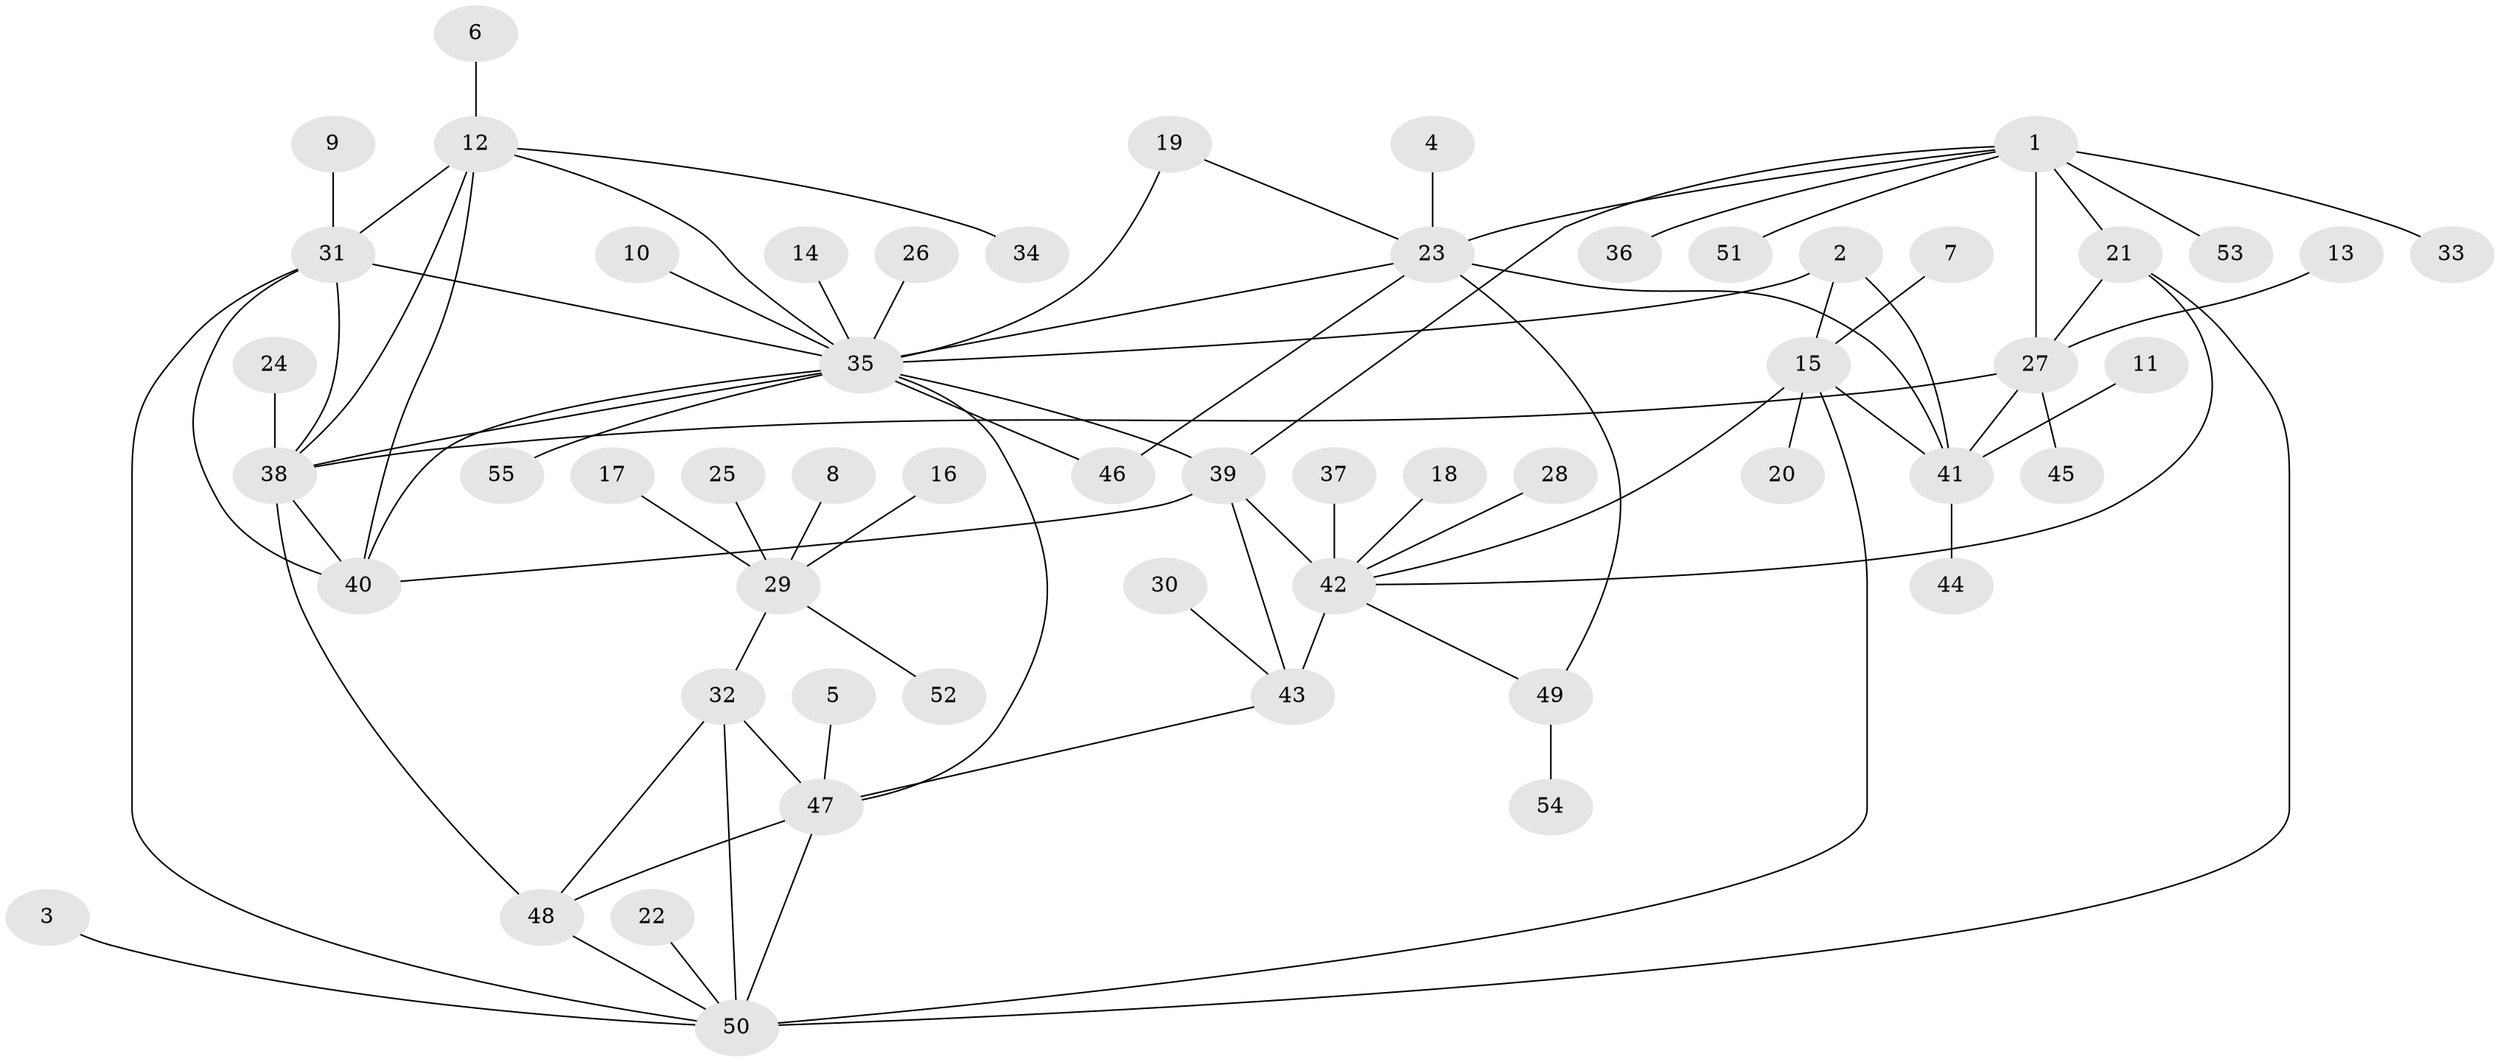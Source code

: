 // original degree distribution, {5: 0.045871559633027525, 7: 0.06422018348623854, 8: 0.03669724770642202, 6: 0.03669724770642202, 10: 0.01834862385321101, 14: 0.009174311926605505, 4: 0.027522935779816515, 9: 0.01834862385321101, 11: 0.009174311926605505, 1: 0.5871559633027523, 3: 0.045871559633027525, 2: 0.10091743119266056}
// Generated by graph-tools (version 1.1) at 2025/26/03/09/25 03:26:45]
// undirected, 55 vertices, 81 edges
graph export_dot {
graph [start="1"]
  node [color=gray90,style=filled];
  1;
  2;
  3;
  4;
  5;
  6;
  7;
  8;
  9;
  10;
  11;
  12;
  13;
  14;
  15;
  16;
  17;
  18;
  19;
  20;
  21;
  22;
  23;
  24;
  25;
  26;
  27;
  28;
  29;
  30;
  31;
  32;
  33;
  34;
  35;
  36;
  37;
  38;
  39;
  40;
  41;
  42;
  43;
  44;
  45;
  46;
  47;
  48;
  49;
  50;
  51;
  52;
  53;
  54;
  55;
  1 -- 21 [weight=3.0];
  1 -- 23 [weight=1.0];
  1 -- 27 [weight=3.0];
  1 -- 33 [weight=1.0];
  1 -- 36 [weight=1.0];
  1 -- 39 [weight=1.0];
  1 -- 51 [weight=1.0];
  1 -- 53 [weight=1.0];
  2 -- 15 [weight=2.0];
  2 -- 35 [weight=1.0];
  2 -- 41 [weight=4.0];
  3 -- 50 [weight=1.0];
  4 -- 23 [weight=1.0];
  5 -- 47 [weight=1.0];
  6 -- 12 [weight=1.0];
  7 -- 15 [weight=1.0];
  8 -- 29 [weight=1.0];
  9 -- 31 [weight=1.0];
  10 -- 35 [weight=1.0];
  11 -- 41 [weight=1.0];
  12 -- 31 [weight=1.0];
  12 -- 34 [weight=1.0];
  12 -- 35 [weight=1.0];
  12 -- 38 [weight=1.0];
  12 -- 40 [weight=1.0];
  13 -- 27 [weight=1.0];
  14 -- 35 [weight=1.0];
  15 -- 20 [weight=1.0];
  15 -- 41 [weight=2.0];
  15 -- 42 [weight=1.0];
  15 -- 50 [weight=1.0];
  16 -- 29 [weight=1.0];
  17 -- 29 [weight=1.0];
  18 -- 42 [weight=1.0];
  19 -- 23 [weight=1.0];
  19 -- 35 [weight=1.0];
  21 -- 27 [weight=1.0];
  21 -- 42 [weight=1.0];
  21 -- 50 [weight=1.0];
  22 -- 50 [weight=1.0];
  23 -- 35 [weight=1.0];
  23 -- 41 [weight=1.0];
  23 -- 46 [weight=1.0];
  23 -- 49 [weight=1.0];
  24 -- 38 [weight=1.0];
  25 -- 29 [weight=1.0];
  26 -- 35 [weight=1.0];
  27 -- 38 [weight=1.0];
  27 -- 41 [weight=1.0];
  27 -- 45 [weight=1.0];
  28 -- 42 [weight=1.0];
  29 -- 32 [weight=1.0];
  29 -- 52 [weight=1.0];
  30 -- 43 [weight=1.0];
  31 -- 35 [weight=1.0];
  31 -- 38 [weight=1.0];
  31 -- 40 [weight=1.0];
  31 -- 50 [weight=1.0];
  32 -- 47 [weight=2.0];
  32 -- 48 [weight=2.0];
  32 -- 50 [weight=2.0];
  35 -- 38 [weight=1.0];
  35 -- 39 [weight=1.0];
  35 -- 40 [weight=1.0];
  35 -- 46 [weight=1.0];
  35 -- 47 [weight=1.0];
  35 -- 55 [weight=1.0];
  37 -- 42 [weight=1.0];
  38 -- 40 [weight=1.0];
  38 -- 48 [weight=1.0];
  39 -- 40 [weight=1.0];
  39 -- 42 [weight=2.0];
  39 -- 43 [weight=2.0];
  41 -- 44 [weight=1.0];
  42 -- 43 [weight=4.0];
  42 -- 49 [weight=1.0];
  43 -- 47 [weight=1.0];
  47 -- 48 [weight=1.0];
  47 -- 50 [weight=1.0];
  48 -- 50 [weight=1.0];
  49 -- 54 [weight=1.0];
}
